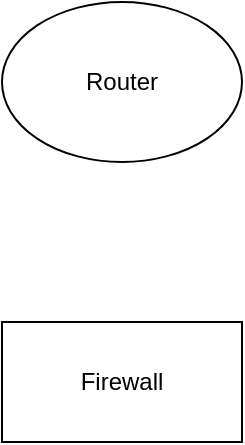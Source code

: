 <mxfile version="23.1.2" type="github">
  <diagram name="Seite-1" id="XbNzKoQm2w-Zo4rN2bin">
    <mxGraphModel dx="1221" dy="626" grid="1" gridSize="10" guides="1" tooltips="1" connect="1" arrows="1" fold="1" page="1" pageScale="1" pageWidth="827" pageHeight="1169" math="0" shadow="0">
      <root>
        <mxCell id="0" />
        <mxCell id="1" parent="0" />
        <mxCell id="d-3m5dbRccv3rxW9Mwnh-1" value="Firewall" style="rounded=0;whiteSpace=wrap;html=1;" vertex="1" parent="1">
          <mxGeometry x="340" y="230" width="120" height="60" as="geometry" />
        </mxCell>
        <mxCell id="d-3m5dbRccv3rxW9Mwnh-2" value="Router" style="ellipse;whiteSpace=wrap;html=1;" vertex="1" parent="1">
          <mxGeometry x="340" y="70" width="120" height="80" as="geometry" />
        </mxCell>
      </root>
    </mxGraphModel>
  </diagram>
</mxfile>
